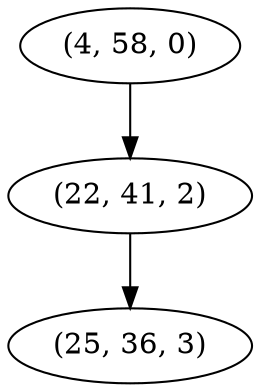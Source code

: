 digraph tree {
    "(4, 58, 0)";
    "(22, 41, 2)";
    "(25, 36, 3)";
    "(4, 58, 0)" -> "(22, 41, 2)";
    "(22, 41, 2)" -> "(25, 36, 3)";
}
